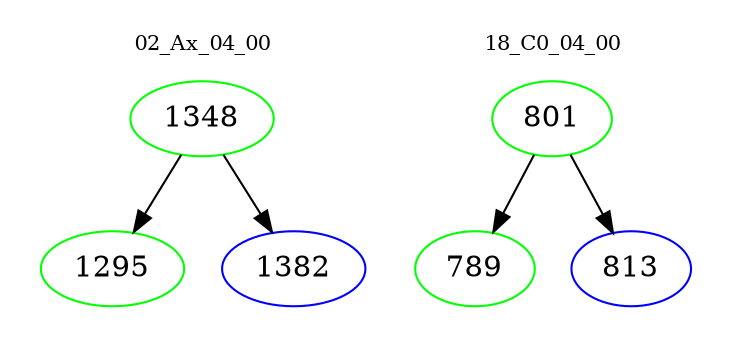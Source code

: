 digraph{
subgraph cluster_0 {
color = white
label = "02_Ax_04_00";
fontsize=10;
T0_1348 [label="1348", color="green"]
T0_1348 -> T0_1295 [color="black"]
T0_1295 [label="1295", color="green"]
T0_1348 -> T0_1382 [color="black"]
T0_1382 [label="1382", color="blue"]
}
subgraph cluster_1 {
color = white
label = "18_C0_04_00";
fontsize=10;
T1_801 [label="801", color="green"]
T1_801 -> T1_789 [color="black"]
T1_789 [label="789", color="green"]
T1_801 -> T1_813 [color="black"]
T1_813 [label="813", color="blue"]
}
}
